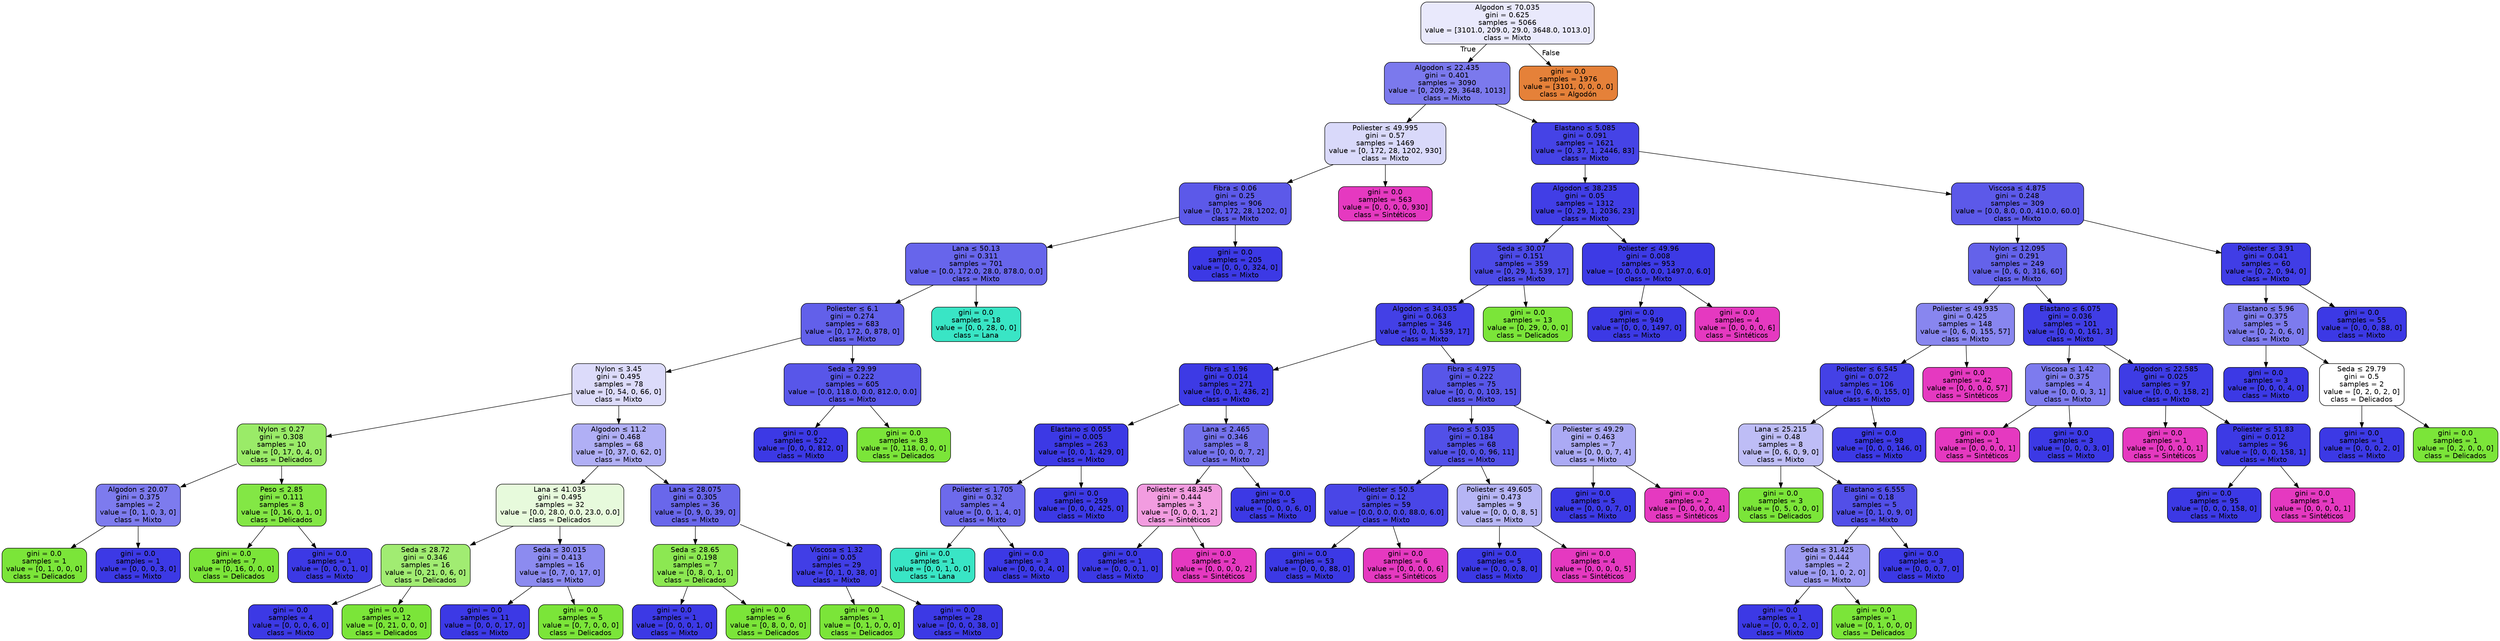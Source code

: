 digraph Tree {
node [shape=box, style="filled, rounded", color="black", fontname="helvetica"] ;
edge [fontname="helvetica"] ;
0 [label=<Algodon &le; 70.035<br/>gini = 0.625<br/>samples = 5066<br/>value = [3101.0, 209.0, 29.0, 3648.0, 1013.0]<br/>class = Mixto>, fillcolor="#e9e9fc"] ;
1 [label=<Algodon &le; 22.435<br/>gini = 0.401<br/>samples = 3090<br/>value = [0, 209, 29, 3648, 1013]<br/>class = Mixto>, fillcolor="#7b79ed"] ;
0 -> 1 [labeldistance=2.5, labelangle=45, headlabel="True"] ;
2 [label=<Poliester &le; 49.995<br/>gini = 0.57<br/>samples = 1469<br/>value = [0, 172, 28, 1202, 930]<br/>class = Mixto>, fillcolor="#d9d9fa"] ;
1 -> 2 ;
3 [label=<Fibra &le; 0.06<br/>gini = 0.25<br/>samples = 906<br/>value = [0, 172, 28, 1202, 0]<br/>class = Mixto>, fillcolor="#5c59e9"] ;
2 -> 3 ;
4 [label=<Lana &le; 50.13<br/>gini = 0.311<br/>samples = 701<br/>value = [0.0, 172.0, 28.0, 878.0, 0.0]<br/>class = Mixto>, fillcolor="#6765eb"] ;
3 -> 4 ;
5 [label=<Poliester &le; 6.1<br/>gini = 0.274<br/>samples = 683<br/>value = [0, 172, 0, 878, 0]<br/>class = Mixto>, fillcolor="#6260ea"] ;
4 -> 5 ;
6 [label=<Nylon &le; 3.45<br/>gini = 0.495<br/>samples = 78<br/>value = [0, 54, 0, 66, 0]<br/>class = Mixto>, fillcolor="#dcdbfa"] ;
5 -> 6 ;
7 [label=<Nylon &le; 0.27<br/>gini = 0.308<br/>samples = 10<br/>value = [0, 17, 0, 4, 0]<br/>class = Delicados>, fillcolor="#9aeb68"] ;
6 -> 7 ;
8 [label=<Algodon &le; 20.07<br/>gini = 0.375<br/>samples = 2<br/>value = [0, 1, 0, 3, 0]<br/>class = Mixto>, fillcolor="#7d7bee"] ;
7 -> 8 ;
9 [label=<gini = 0.0<br/>samples = 1<br/>value = [0, 1, 0, 0, 0]<br/>class = Delicados>, fillcolor="#7be539"] ;
8 -> 9 ;
10 [label=<gini = 0.0<br/>samples = 1<br/>value = [0, 0, 0, 3, 0]<br/>class = Mixto>, fillcolor="#3c39e5"] ;
8 -> 10 ;
11 [label=<Peso &le; 2.85<br/>gini = 0.111<br/>samples = 8<br/>value = [0, 16, 0, 1, 0]<br/>class = Delicados>, fillcolor="#83e745"] ;
7 -> 11 ;
12 [label=<gini = 0.0<br/>samples = 7<br/>value = [0, 16, 0, 0, 0]<br/>class = Delicados>, fillcolor="#7be539"] ;
11 -> 12 ;
13 [label=<gini = 0.0<br/>samples = 1<br/>value = [0, 0, 0, 1, 0]<br/>class = Mixto>, fillcolor="#3c39e5"] ;
11 -> 13 ;
14 [label=<Algodon &le; 11.2<br/>gini = 0.468<br/>samples = 68<br/>value = [0, 37, 0, 62, 0]<br/>class = Mixto>, fillcolor="#b0aff5"] ;
6 -> 14 ;
15 [label=<Lana &le; 41.035<br/>gini = 0.495<br/>samples = 32<br/>value = [0.0, 28.0, 0.0, 23.0, 0.0]<br/>class = Delicados>, fillcolor="#e7fadc"] ;
14 -> 15 ;
16 [label=<Seda &le; 28.72<br/>gini = 0.346<br/>samples = 16<br/>value = [0, 21, 0, 6, 0]<br/>class = Delicados>, fillcolor="#a1ec72"] ;
15 -> 16 ;
17 [label=<gini = 0.0<br/>samples = 4<br/>value = [0, 0, 0, 6, 0]<br/>class = Mixto>, fillcolor="#3c39e5"] ;
16 -> 17 ;
18 [label=<gini = 0.0<br/>samples = 12<br/>value = [0, 21, 0, 0, 0]<br/>class = Delicados>, fillcolor="#7be539"] ;
16 -> 18 ;
19 [label=<Seda &le; 30.015<br/>gini = 0.413<br/>samples = 16<br/>value = [0, 7, 0, 17, 0]<br/>class = Mixto>, fillcolor="#8c8bf0"] ;
15 -> 19 ;
20 [label=<gini = 0.0<br/>samples = 11<br/>value = [0, 0, 0, 17, 0]<br/>class = Mixto>, fillcolor="#3c39e5"] ;
19 -> 20 ;
21 [label=<gini = 0.0<br/>samples = 5<br/>value = [0, 7, 0, 0, 0]<br/>class = Delicados>, fillcolor="#7be539"] ;
19 -> 21 ;
22 [label=<Lana &le; 28.075<br/>gini = 0.305<br/>samples = 36<br/>value = [0, 9, 0, 39, 0]<br/>class = Mixto>, fillcolor="#6967eb"] ;
14 -> 22 ;
23 [label=<Seda &le; 28.65<br/>gini = 0.198<br/>samples = 7<br/>value = [0, 8, 0, 1, 0]<br/>class = Delicados>, fillcolor="#8ce852"] ;
22 -> 23 ;
24 [label=<gini = 0.0<br/>samples = 1<br/>value = [0, 0, 0, 1, 0]<br/>class = Mixto>, fillcolor="#3c39e5"] ;
23 -> 24 ;
25 [label=<gini = 0.0<br/>samples = 6<br/>value = [0, 8, 0, 0, 0]<br/>class = Delicados>, fillcolor="#7be539"] ;
23 -> 25 ;
26 [label=<Viscosa &le; 1.32<br/>gini = 0.05<br/>samples = 29<br/>value = [0, 1, 0, 38, 0]<br/>class = Mixto>, fillcolor="#413ee6"] ;
22 -> 26 ;
27 [label=<gini = 0.0<br/>samples = 1<br/>value = [0, 1, 0, 0, 0]<br/>class = Delicados>, fillcolor="#7be539"] ;
26 -> 27 ;
28 [label=<gini = 0.0<br/>samples = 28<br/>value = [0, 0, 0, 38, 0]<br/>class = Mixto>, fillcolor="#3c39e5"] ;
26 -> 28 ;
29 [label=<Seda &le; 29.99<br/>gini = 0.222<br/>samples = 605<br/>value = [0.0, 118.0, 0.0, 812.0, 0.0]<br/>class = Mixto>, fillcolor="#5856e9"] ;
5 -> 29 ;
30 [label=<gini = 0.0<br/>samples = 522<br/>value = [0, 0, 0, 812, 0]<br/>class = Mixto>, fillcolor="#3c39e5"] ;
29 -> 30 ;
31 [label=<gini = 0.0<br/>samples = 83<br/>value = [0, 118, 0, 0, 0]<br/>class = Delicados>, fillcolor="#7be539"] ;
29 -> 31 ;
32 [label=<gini = 0.0<br/>samples = 18<br/>value = [0, 0, 28, 0, 0]<br/>class = Lana>, fillcolor="#39e5c5"] ;
4 -> 32 ;
33 [label=<gini = 0.0<br/>samples = 205<br/>value = [0, 0, 0, 324, 0]<br/>class = Mixto>, fillcolor="#3c39e5"] ;
3 -> 33 ;
34 [label=<gini = 0.0<br/>samples = 563<br/>value = [0, 0, 0, 0, 930]<br/>class = Sintéticos>, fillcolor="#e539c0"] ;
2 -> 34 ;
35 [label=<Elastano &le; 5.085<br/>gini = 0.091<br/>samples = 1621<br/>value = [0, 37, 1, 2446, 83]<br/>class = Mixto>, fillcolor="#4543e6"] ;
1 -> 35 ;
36 [label=<Algodon &le; 38.235<br/>gini = 0.05<br/>samples = 1312<br/>value = [0, 29, 1, 2036, 23]<br/>class = Mixto>, fillcolor="#413ee6"] ;
35 -> 36 ;
37 [label=<Seda &le; 30.07<br/>gini = 0.151<br/>samples = 359<br/>value = [0, 29, 1, 539, 17]<br/>class = Mixto>, fillcolor="#4c4ae7"] ;
36 -> 37 ;
38 [label=<Algodon &le; 34.035<br/>gini = 0.063<br/>samples = 346<br/>value = [0, 0, 1, 539, 17]<br/>class = Mixto>, fillcolor="#4340e6"] ;
37 -> 38 ;
39 [label=<Fibra &le; 1.96<br/>gini = 0.014<br/>samples = 271<br/>value = [0, 0, 1, 436, 2]<br/>class = Mixto>, fillcolor="#3d3ae5"] ;
38 -> 39 ;
40 [label=<Elastano &le; 0.055<br/>gini = 0.005<br/>samples = 263<br/>value = [0, 0, 1, 429, 0]<br/>class = Mixto>, fillcolor="#3c39e5"] ;
39 -> 40 ;
41 [label=<Poliester &le; 1.705<br/>gini = 0.32<br/>samples = 4<br/>value = [0, 0, 1, 4, 0]<br/>class = Mixto>, fillcolor="#6d6aec"] ;
40 -> 41 ;
42 [label=<gini = 0.0<br/>samples = 1<br/>value = [0, 0, 1, 0, 0]<br/>class = Lana>, fillcolor="#39e5c5"] ;
41 -> 42 ;
43 [label=<gini = 0.0<br/>samples = 3<br/>value = [0, 0, 0, 4, 0]<br/>class = Mixto>, fillcolor="#3c39e5"] ;
41 -> 43 ;
44 [label=<gini = 0.0<br/>samples = 259<br/>value = [0, 0, 0, 425, 0]<br/>class = Mixto>, fillcolor="#3c39e5"] ;
40 -> 44 ;
45 [label=<Lana &le; 2.465<br/>gini = 0.346<br/>samples = 8<br/>value = [0, 0, 0, 7, 2]<br/>class = Mixto>, fillcolor="#7472ec"] ;
39 -> 45 ;
46 [label=<Poliester &le; 48.345<br/>gini = 0.444<br/>samples = 3<br/>value = [0, 0, 0, 1, 2]<br/>class = Sintéticos>, fillcolor="#f29ce0"] ;
45 -> 46 ;
47 [label=<gini = 0.0<br/>samples = 1<br/>value = [0, 0, 0, 1, 0]<br/>class = Mixto>, fillcolor="#3c39e5"] ;
46 -> 47 ;
48 [label=<gini = 0.0<br/>samples = 2<br/>value = [0, 0, 0, 0, 2]<br/>class = Sintéticos>, fillcolor="#e539c0"] ;
46 -> 48 ;
49 [label=<gini = 0.0<br/>samples = 5<br/>value = [0, 0, 0, 6, 0]<br/>class = Mixto>, fillcolor="#3c39e5"] ;
45 -> 49 ;
50 [label=<Fibra &le; 4.975<br/>gini = 0.222<br/>samples = 75<br/>value = [0, 0, 0, 103, 15]<br/>class = Mixto>, fillcolor="#5856e9"] ;
38 -> 50 ;
51 [label=<Peso &le; 5.035<br/>gini = 0.184<br/>samples = 68<br/>value = [0, 0, 0, 96, 11]<br/>class = Mixto>, fillcolor="#5250e8"] ;
50 -> 51 ;
52 [label=<Poliester &le; 50.5<br/>gini = 0.12<br/>samples = 59<br/>value = [0.0, 0.0, 0.0, 88.0, 6.0]<br/>class = Mixto>, fillcolor="#4946e7"] ;
51 -> 52 ;
53 [label=<gini = 0.0<br/>samples = 53<br/>value = [0, 0, 0, 88, 0]<br/>class = Mixto>, fillcolor="#3c39e5"] ;
52 -> 53 ;
54 [label=<gini = 0.0<br/>samples = 6<br/>value = [0, 0, 0, 0, 6]<br/>class = Sintéticos>, fillcolor="#e539c0"] ;
52 -> 54 ;
55 [label=<Poliester &le; 49.605<br/>gini = 0.473<br/>samples = 9<br/>value = [0, 0, 0, 8, 5]<br/>class = Mixto>, fillcolor="#b6b5f5"] ;
51 -> 55 ;
56 [label=<gini = 0.0<br/>samples = 5<br/>value = [0, 0, 0, 8, 0]<br/>class = Mixto>, fillcolor="#3c39e5"] ;
55 -> 56 ;
57 [label=<gini = 0.0<br/>samples = 4<br/>value = [0, 0, 0, 0, 5]<br/>class = Sintéticos>, fillcolor="#e539c0"] ;
55 -> 57 ;
58 [label=<Poliester &le; 49.29<br/>gini = 0.463<br/>samples = 7<br/>value = [0, 0, 0, 7, 4]<br/>class = Mixto>, fillcolor="#abaaf4"] ;
50 -> 58 ;
59 [label=<gini = 0.0<br/>samples = 5<br/>value = [0, 0, 0, 7, 0]<br/>class = Mixto>, fillcolor="#3c39e5"] ;
58 -> 59 ;
60 [label=<gini = 0.0<br/>samples = 2<br/>value = [0, 0, 0, 0, 4]<br/>class = Sintéticos>, fillcolor="#e539c0"] ;
58 -> 60 ;
61 [label=<gini = 0.0<br/>samples = 13<br/>value = [0, 29, 0, 0, 0]<br/>class = Delicados>, fillcolor="#7be539"] ;
37 -> 61 ;
62 [label=<Poliester &le; 49.96<br/>gini = 0.008<br/>samples = 953<br/>value = [0.0, 0.0, 0.0, 1497.0, 6.0]<br/>class = Mixto>, fillcolor="#3d3ae5"] ;
36 -> 62 ;
63 [label=<gini = 0.0<br/>samples = 949<br/>value = [0, 0, 0, 1497, 0]<br/>class = Mixto>, fillcolor="#3c39e5"] ;
62 -> 63 ;
64 [label=<gini = 0.0<br/>samples = 4<br/>value = [0, 0, 0, 0, 6]<br/>class = Sintéticos>, fillcolor="#e539c0"] ;
62 -> 64 ;
65 [label=<Viscosa &le; 4.875<br/>gini = 0.248<br/>samples = 309<br/>value = [0.0, 8.0, 0.0, 410.0, 60.0]<br/>class = Mixto>, fillcolor="#5c59e9"] ;
35 -> 65 ;
66 [label=<Nylon &le; 12.095<br/>gini = 0.291<br/>samples = 249<br/>value = [0, 6, 0, 316, 60]<br/>class = Mixto>, fillcolor="#6462ea"] ;
65 -> 66 ;
67 [label=<Poliester &le; 49.935<br/>gini = 0.425<br/>samples = 148<br/>value = [0, 6, 0, 155, 57]<br/>class = Mixto>, fillcolor="#8886ef"] ;
66 -> 67 ;
68 [label=<Poliester &le; 6.545<br/>gini = 0.072<br/>samples = 106<br/>value = [0, 6, 0, 155, 0]<br/>class = Mixto>, fillcolor="#4441e6"] ;
67 -> 68 ;
69 [label=<Lana &le; 25.215<br/>gini = 0.48<br/>samples = 8<br/>value = [0, 6, 0, 9, 0]<br/>class = Mixto>, fillcolor="#bebdf6"] ;
68 -> 69 ;
70 [label=<gini = 0.0<br/>samples = 3<br/>value = [0, 5, 0, 0, 0]<br/>class = Delicados>, fillcolor="#7be539"] ;
69 -> 70 ;
71 [label=<Elastano &le; 6.555<br/>gini = 0.18<br/>samples = 5<br/>value = [0, 1, 0, 9, 0]<br/>class = Mixto>, fillcolor="#524fe8"] ;
69 -> 71 ;
72 [label=<Seda &le; 31.425<br/>gini = 0.444<br/>samples = 2<br/>value = [0, 1, 0, 2, 0]<br/>class = Mixto>, fillcolor="#9e9cf2"] ;
71 -> 72 ;
73 [label=<gini = 0.0<br/>samples = 1<br/>value = [0, 0, 0, 2, 0]<br/>class = Mixto>, fillcolor="#3c39e5"] ;
72 -> 73 ;
74 [label=<gini = 0.0<br/>samples = 1<br/>value = [0, 1, 0, 0, 0]<br/>class = Delicados>, fillcolor="#7be539"] ;
72 -> 74 ;
75 [label=<gini = 0.0<br/>samples = 3<br/>value = [0, 0, 0, 7, 0]<br/>class = Mixto>, fillcolor="#3c39e5"] ;
71 -> 75 ;
76 [label=<gini = 0.0<br/>samples = 98<br/>value = [0, 0, 0, 146, 0]<br/>class = Mixto>, fillcolor="#3c39e5"] ;
68 -> 76 ;
77 [label=<gini = 0.0<br/>samples = 42<br/>value = [0, 0, 0, 0, 57]<br/>class = Sintéticos>, fillcolor="#e539c0"] ;
67 -> 77 ;
78 [label=<Elastano &le; 6.075<br/>gini = 0.036<br/>samples = 101<br/>value = [0, 0, 0, 161, 3]<br/>class = Mixto>, fillcolor="#403de5"] ;
66 -> 78 ;
79 [label=<Viscosa &le; 1.42<br/>gini = 0.375<br/>samples = 4<br/>value = [0, 0, 0, 3, 1]<br/>class = Mixto>, fillcolor="#7d7bee"] ;
78 -> 79 ;
80 [label=<gini = 0.0<br/>samples = 1<br/>value = [0, 0, 0, 0, 1]<br/>class = Sintéticos>, fillcolor="#e539c0"] ;
79 -> 80 ;
81 [label=<gini = 0.0<br/>samples = 3<br/>value = [0, 0, 0, 3, 0]<br/>class = Mixto>, fillcolor="#3c39e5"] ;
79 -> 81 ;
82 [label=<Algodon &le; 22.585<br/>gini = 0.025<br/>samples = 97<br/>value = [0, 0, 0, 158, 2]<br/>class = Mixto>, fillcolor="#3e3ce5"] ;
78 -> 82 ;
83 [label=<gini = 0.0<br/>samples = 1<br/>value = [0, 0, 0, 0, 1]<br/>class = Sintéticos>, fillcolor="#e539c0"] ;
82 -> 83 ;
84 [label=<Poliester &le; 51.83<br/>gini = 0.012<br/>samples = 96<br/>value = [0, 0, 0, 158, 1]<br/>class = Mixto>, fillcolor="#3d3ae5"] ;
82 -> 84 ;
85 [label=<gini = 0.0<br/>samples = 95<br/>value = [0, 0, 0, 158, 0]<br/>class = Mixto>, fillcolor="#3c39e5"] ;
84 -> 85 ;
86 [label=<gini = 0.0<br/>samples = 1<br/>value = [0, 0, 0, 0, 1]<br/>class = Sintéticos>, fillcolor="#e539c0"] ;
84 -> 86 ;
87 [label=<Poliester &le; 3.91<br/>gini = 0.041<br/>samples = 60<br/>value = [0, 2, 0, 94, 0]<br/>class = Mixto>, fillcolor="#403de6"] ;
65 -> 87 ;
88 [label=<Elastano &le; 5.96<br/>gini = 0.375<br/>samples = 5<br/>value = [0, 2, 0, 6, 0]<br/>class = Mixto>, fillcolor="#7d7bee"] ;
87 -> 88 ;
89 [label=<gini = 0.0<br/>samples = 3<br/>value = [0, 0, 0, 4, 0]<br/>class = Mixto>, fillcolor="#3c39e5"] ;
88 -> 89 ;
90 [label=<Seda &le; 29.79<br/>gini = 0.5<br/>samples = 2<br/>value = [0, 2, 0, 2, 0]<br/>class = Delicados>, fillcolor="#ffffff"] ;
88 -> 90 ;
91 [label=<gini = 0.0<br/>samples = 1<br/>value = [0, 0, 0, 2, 0]<br/>class = Mixto>, fillcolor="#3c39e5"] ;
90 -> 91 ;
92 [label=<gini = 0.0<br/>samples = 1<br/>value = [0, 2, 0, 0, 0]<br/>class = Delicados>, fillcolor="#7be539"] ;
90 -> 92 ;
93 [label=<gini = 0.0<br/>samples = 55<br/>value = [0, 0, 0, 88, 0]<br/>class = Mixto>, fillcolor="#3c39e5"] ;
87 -> 93 ;
94 [label=<gini = 0.0<br/>samples = 1976<br/>value = [3101, 0, 0, 0, 0]<br/>class = Algodón>, fillcolor="#e58139"] ;
0 -> 94 [labeldistance=2.5, labelangle=-45, headlabel="False"] ;
}